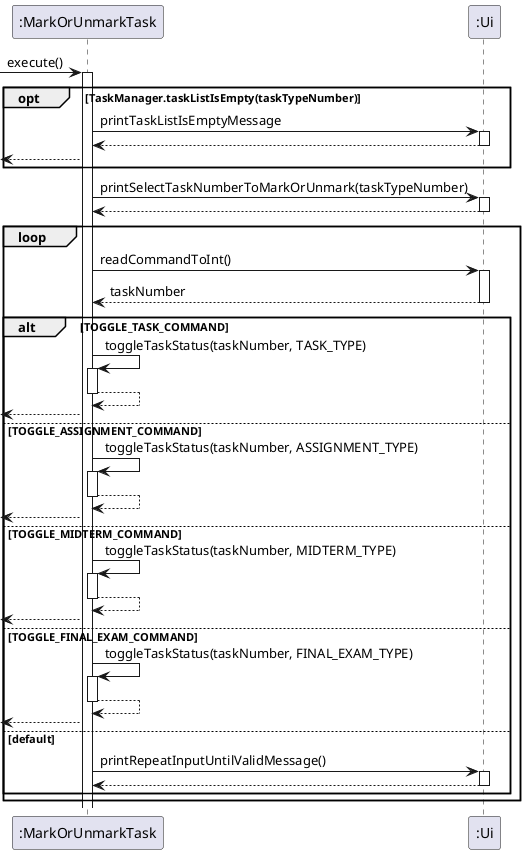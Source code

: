 @startuml

-> ":MarkOrUnmarkTask" : execute()
activate ":MarkOrUnmarkTask"

opt TaskManager.taskListIsEmpty(taskTypeNumber)
":MarkOrUnmarkTask" -> ":Ui"++ : printTaskListIsEmptyMessage
return
<---- ":MarkOrUnmarkTask"
end

":MarkOrUnmarkTask" -> ":Ui"++ : printSelectTaskNumberToMarkOrUnmark(taskTypeNumber)
return

loop
":MarkOrUnmarkTask" -> ":Ui"++ : readCommandToInt()
return taskNumber

alt TOGGLE_TASK_COMMAND
":MarkOrUnmarkTask" -> ":MarkOrUnmarkTask"++ : toggleTaskStatus(taskNumber, TASK_TYPE)
return
<---- ":MarkOrUnmarkTask"
else TOGGLE_ASSIGNMENT_COMMAND
":MarkOrUnmarkTask" -> ":MarkOrUnmarkTask"++ : toggleTaskStatus(taskNumber, ASSIGNMENT_TYPE)
return
<--- ":MarkOrUnmarkTask"
else TOGGLE_MIDTERM_COMMAND
":MarkOrUnmarkTask" -> ":MarkOrUnmarkTask"++ : toggleTaskStatus(taskNumber, MIDTERM_TYPE)
return
<--- ":MarkOrUnmarkTask"
else TOGGLE_FINAL_EXAM_COMMAND
":MarkOrUnmarkTask" -> ":MarkOrUnmarkTask"++ : toggleTaskStatus(taskNumber, FINAL_EXAM_TYPE)
return
<--- ":MarkOrUnmarkTask"
else default
":MarkOrUnmarkTask" -> ":Ui"++ : printRepeatInputUntilValidMessage()
return
end

end

@enduml